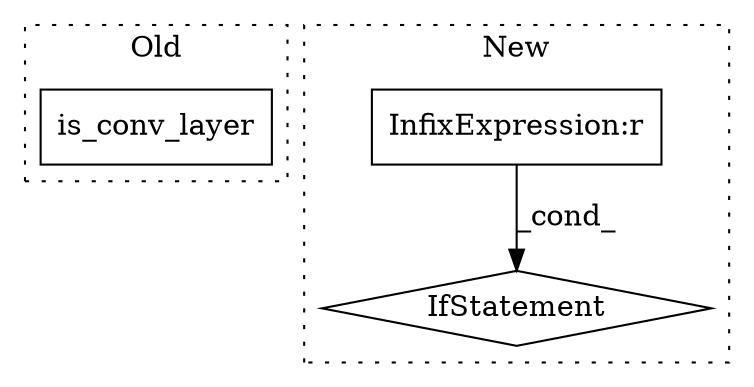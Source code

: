 digraph G {
subgraph cluster0 {
1 [label="is_conv_layer" a="32" s="1580,1599" l="14,1" shape="box"];
label = "Old";
style="dotted";
}
subgraph cluster1 {
2 [label="IfStatement" a="25" s="2602,2620" l="4,2" shape="diamond"];
3 [label="InfixExpression:r" a="27" s="2615" l="4" shape="box"];
label = "New";
style="dotted";
}
3 -> 2 [label="_cond_"];
}